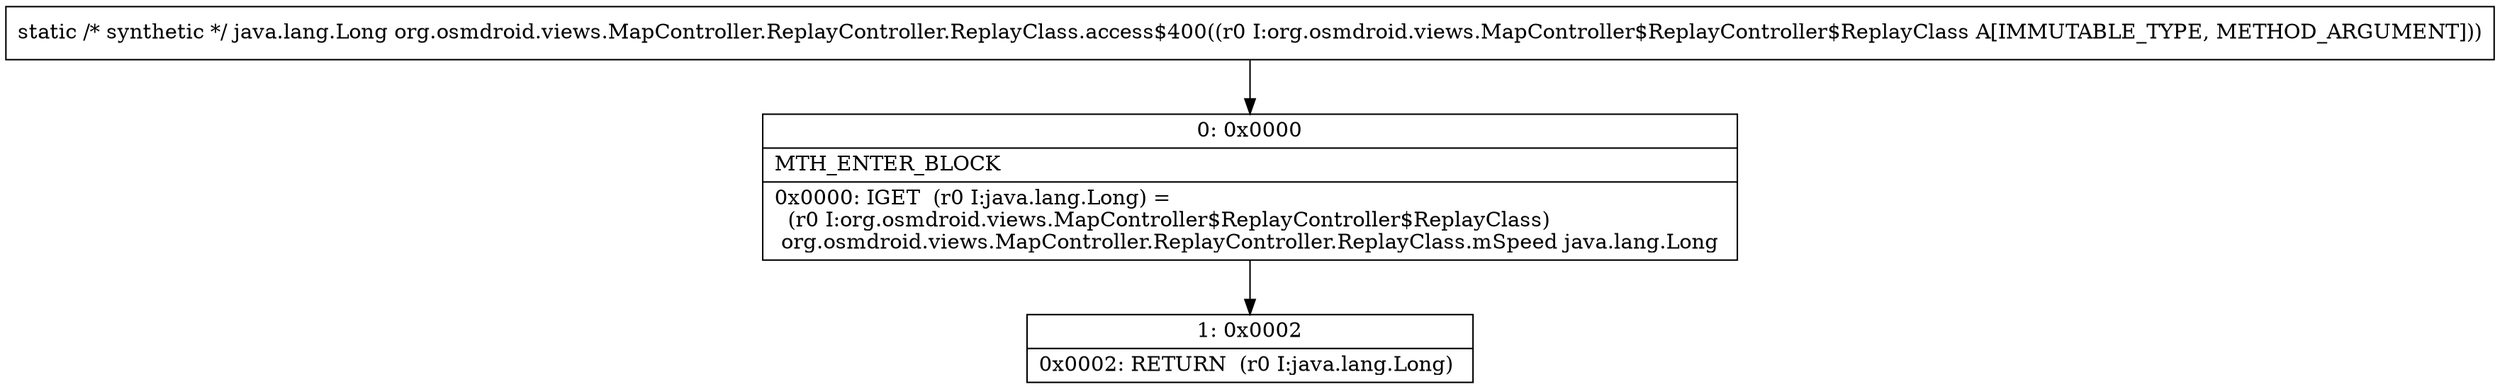 digraph "CFG fororg.osmdroid.views.MapController.ReplayController.ReplayClass.access$400(Lorg\/osmdroid\/views\/MapController$ReplayController$ReplayClass;)Ljava\/lang\/Long;" {
Node_0 [shape=record,label="{0\:\ 0x0000|MTH_ENTER_BLOCK\l|0x0000: IGET  (r0 I:java.lang.Long) = \l  (r0 I:org.osmdroid.views.MapController$ReplayController$ReplayClass)\l org.osmdroid.views.MapController.ReplayController.ReplayClass.mSpeed java.lang.Long \l}"];
Node_1 [shape=record,label="{1\:\ 0x0002|0x0002: RETURN  (r0 I:java.lang.Long) \l}"];
MethodNode[shape=record,label="{static \/* synthetic *\/ java.lang.Long org.osmdroid.views.MapController.ReplayController.ReplayClass.access$400((r0 I:org.osmdroid.views.MapController$ReplayController$ReplayClass A[IMMUTABLE_TYPE, METHOD_ARGUMENT])) }"];
MethodNode -> Node_0;
Node_0 -> Node_1;
}

